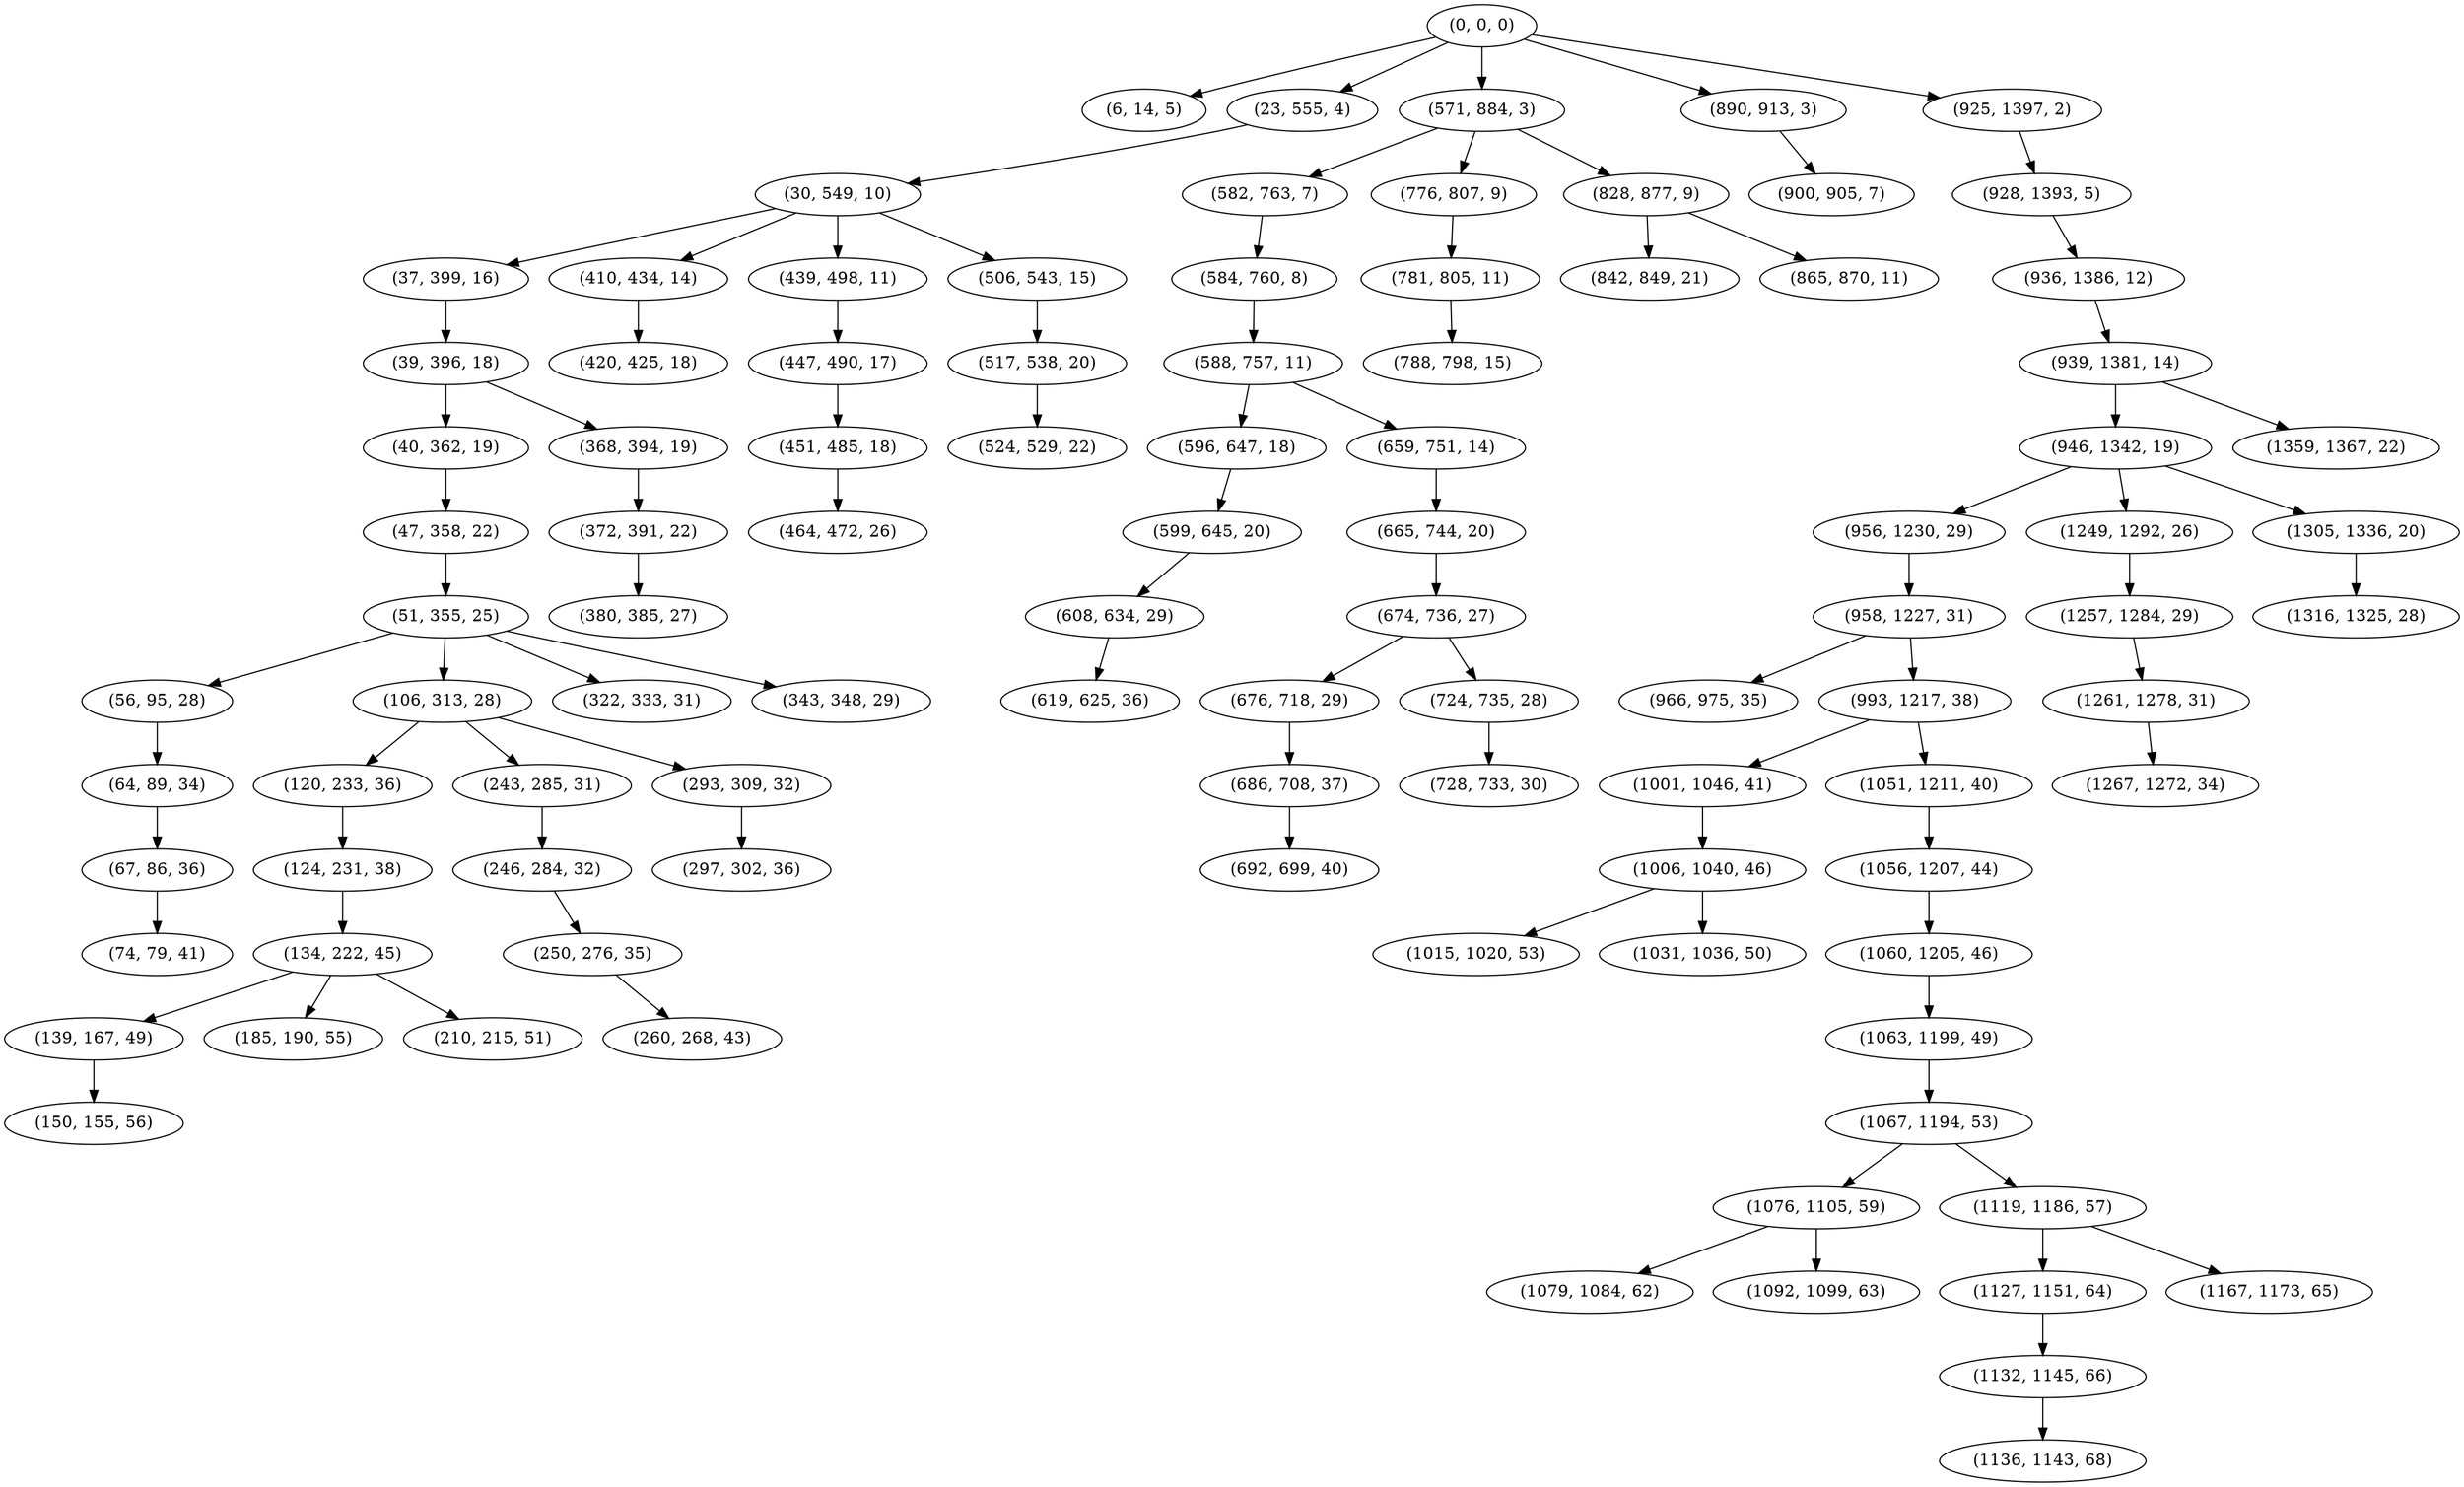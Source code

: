 digraph tree {
    "(0, 0, 0)";
    "(6, 14, 5)";
    "(23, 555, 4)";
    "(30, 549, 10)";
    "(37, 399, 16)";
    "(39, 396, 18)";
    "(40, 362, 19)";
    "(47, 358, 22)";
    "(51, 355, 25)";
    "(56, 95, 28)";
    "(64, 89, 34)";
    "(67, 86, 36)";
    "(74, 79, 41)";
    "(106, 313, 28)";
    "(120, 233, 36)";
    "(124, 231, 38)";
    "(134, 222, 45)";
    "(139, 167, 49)";
    "(150, 155, 56)";
    "(185, 190, 55)";
    "(210, 215, 51)";
    "(243, 285, 31)";
    "(246, 284, 32)";
    "(250, 276, 35)";
    "(260, 268, 43)";
    "(293, 309, 32)";
    "(297, 302, 36)";
    "(322, 333, 31)";
    "(343, 348, 29)";
    "(368, 394, 19)";
    "(372, 391, 22)";
    "(380, 385, 27)";
    "(410, 434, 14)";
    "(420, 425, 18)";
    "(439, 498, 11)";
    "(447, 490, 17)";
    "(451, 485, 18)";
    "(464, 472, 26)";
    "(506, 543, 15)";
    "(517, 538, 20)";
    "(524, 529, 22)";
    "(571, 884, 3)";
    "(582, 763, 7)";
    "(584, 760, 8)";
    "(588, 757, 11)";
    "(596, 647, 18)";
    "(599, 645, 20)";
    "(608, 634, 29)";
    "(619, 625, 36)";
    "(659, 751, 14)";
    "(665, 744, 20)";
    "(674, 736, 27)";
    "(676, 718, 29)";
    "(686, 708, 37)";
    "(692, 699, 40)";
    "(724, 735, 28)";
    "(728, 733, 30)";
    "(776, 807, 9)";
    "(781, 805, 11)";
    "(788, 798, 15)";
    "(828, 877, 9)";
    "(842, 849, 21)";
    "(865, 870, 11)";
    "(890, 913, 3)";
    "(900, 905, 7)";
    "(925, 1397, 2)";
    "(928, 1393, 5)";
    "(936, 1386, 12)";
    "(939, 1381, 14)";
    "(946, 1342, 19)";
    "(956, 1230, 29)";
    "(958, 1227, 31)";
    "(966, 975, 35)";
    "(993, 1217, 38)";
    "(1001, 1046, 41)";
    "(1006, 1040, 46)";
    "(1015, 1020, 53)";
    "(1031, 1036, 50)";
    "(1051, 1211, 40)";
    "(1056, 1207, 44)";
    "(1060, 1205, 46)";
    "(1063, 1199, 49)";
    "(1067, 1194, 53)";
    "(1076, 1105, 59)";
    "(1079, 1084, 62)";
    "(1092, 1099, 63)";
    "(1119, 1186, 57)";
    "(1127, 1151, 64)";
    "(1132, 1145, 66)";
    "(1136, 1143, 68)";
    "(1167, 1173, 65)";
    "(1249, 1292, 26)";
    "(1257, 1284, 29)";
    "(1261, 1278, 31)";
    "(1267, 1272, 34)";
    "(1305, 1336, 20)";
    "(1316, 1325, 28)";
    "(1359, 1367, 22)";
    "(0, 0, 0)" -> "(6, 14, 5)";
    "(0, 0, 0)" -> "(23, 555, 4)";
    "(0, 0, 0)" -> "(571, 884, 3)";
    "(0, 0, 0)" -> "(890, 913, 3)";
    "(0, 0, 0)" -> "(925, 1397, 2)";
    "(23, 555, 4)" -> "(30, 549, 10)";
    "(30, 549, 10)" -> "(37, 399, 16)";
    "(30, 549, 10)" -> "(410, 434, 14)";
    "(30, 549, 10)" -> "(439, 498, 11)";
    "(30, 549, 10)" -> "(506, 543, 15)";
    "(37, 399, 16)" -> "(39, 396, 18)";
    "(39, 396, 18)" -> "(40, 362, 19)";
    "(39, 396, 18)" -> "(368, 394, 19)";
    "(40, 362, 19)" -> "(47, 358, 22)";
    "(47, 358, 22)" -> "(51, 355, 25)";
    "(51, 355, 25)" -> "(56, 95, 28)";
    "(51, 355, 25)" -> "(106, 313, 28)";
    "(51, 355, 25)" -> "(322, 333, 31)";
    "(51, 355, 25)" -> "(343, 348, 29)";
    "(56, 95, 28)" -> "(64, 89, 34)";
    "(64, 89, 34)" -> "(67, 86, 36)";
    "(67, 86, 36)" -> "(74, 79, 41)";
    "(106, 313, 28)" -> "(120, 233, 36)";
    "(106, 313, 28)" -> "(243, 285, 31)";
    "(106, 313, 28)" -> "(293, 309, 32)";
    "(120, 233, 36)" -> "(124, 231, 38)";
    "(124, 231, 38)" -> "(134, 222, 45)";
    "(134, 222, 45)" -> "(139, 167, 49)";
    "(134, 222, 45)" -> "(185, 190, 55)";
    "(134, 222, 45)" -> "(210, 215, 51)";
    "(139, 167, 49)" -> "(150, 155, 56)";
    "(243, 285, 31)" -> "(246, 284, 32)";
    "(246, 284, 32)" -> "(250, 276, 35)";
    "(250, 276, 35)" -> "(260, 268, 43)";
    "(293, 309, 32)" -> "(297, 302, 36)";
    "(368, 394, 19)" -> "(372, 391, 22)";
    "(372, 391, 22)" -> "(380, 385, 27)";
    "(410, 434, 14)" -> "(420, 425, 18)";
    "(439, 498, 11)" -> "(447, 490, 17)";
    "(447, 490, 17)" -> "(451, 485, 18)";
    "(451, 485, 18)" -> "(464, 472, 26)";
    "(506, 543, 15)" -> "(517, 538, 20)";
    "(517, 538, 20)" -> "(524, 529, 22)";
    "(571, 884, 3)" -> "(582, 763, 7)";
    "(571, 884, 3)" -> "(776, 807, 9)";
    "(571, 884, 3)" -> "(828, 877, 9)";
    "(582, 763, 7)" -> "(584, 760, 8)";
    "(584, 760, 8)" -> "(588, 757, 11)";
    "(588, 757, 11)" -> "(596, 647, 18)";
    "(588, 757, 11)" -> "(659, 751, 14)";
    "(596, 647, 18)" -> "(599, 645, 20)";
    "(599, 645, 20)" -> "(608, 634, 29)";
    "(608, 634, 29)" -> "(619, 625, 36)";
    "(659, 751, 14)" -> "(665, 744, 20)";
    "(665, 744, 20)" -> "(674, 736, 27)";
    "(674, 736, 27)" -> "(676, 718, 29)";
    "(674, 736, 27)" -> "(724, 735, 28)";
    "(676, 718, 29)" -> "(686, 708, 37)";
    "(686, 708, 37)" -> "(692, 699, 40)";
    "(724, 735, 28)" -> "(728, 733, 30)";
    "(776, 807, 9)" -> "(781, 805, 11)";
    "(781, 805, 11)" -> "(788, 798, 15)";
    "(828, 877, 9)" -> "(842, 849, 21)";
    "(828, 877, 9)" -> "(865, 870, 11)";
    "(890, 913, 3)" -> "(900, 905, 7)";
    "(925, 1397, 2)" -> "(928, 1393, 5)";
    "(928, 1393, 5)" -> "(936, 1386, 12)";
    "(936, 1386, 12)" -> "(939, 1381, 14)";
    "(939, 1381, 14)" -> "(946, 1342, 19)";
    "(939, 1381, 14)" -> "(1359, 1367, 22)";
    "(946, 1342, 19)" -> "(956, 1230, 29)";
    "(946, 1342, 19)" -> "(1249, 1292, 26)";
    "(946, 1342, 19)" -> "(1305, 1336, 20)";
    "(956, 1230, 29)" -> "(958, 1227, 31)";
    "(958, 1227, 31)" -> "(966, 975, 35)";
    "(958, 1227, 31)" -> "(993, 1217, 38)";
    "(993, 1217, 38)" -> "(1001, 1046, 41)";
    "(993, 1217, 38)" -> "(1051, 1211, 40)";
    "(1001, 1046, 41)" -> "(1006, 1040, 46)";
    "(1006, 1040, 46)" -> "(1015, 1020, 53)";
    "(1006, 1040, 46)" -> "(1031, 1036, 50)";
    "(1051, 1211, 40)" -> "(1056, 1207, 44)";
    "(1056, 1207, 44)" -> "(1060, 1205, 46)";
    "(1060, 1205, 46)" -> "(1063, 1199, 49)";
    "(1063, 1199, 49)" -> "(1067, 1194, 53)";
    "(1067, 1194, 53)" -> "(1076, 1105, 59)";
    "(1067, 1194, 53)" -> "(1119, 1186, 57)";
    "(1076, 1105, 59)" -> "(1079, 1084, 62)";
    "(1076, 1105, 59)" -> "(1092, 1099, 63)";
    "(1119, 1186, 57)" -> "(1127, 1151, 64)";
    "(1119, 1186, 57)" -> "(1167, 1173, 65)";
    "(1127, 1151, 64)" -> "(1132, 1145, 66)";
    "(1132, 1145, 66)" -> "(1136, 1143, 68)";
    "(1249, 1292, 26)" -> "(1257, 1284, 29)";
    "(1257, 1284, 29)" -> "(1261, 1278, 31)";
    "(1261, 1278, 31)" -> "(1267, 1272, 34)";
    "(1305, 1336, 20)" -> "(1316, 1325, 28)";
}
